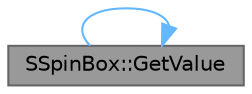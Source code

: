 digraph "SSpinBox::GetValue"
{
 // INTERACTIVE_SVG=YES
 // LATEX_PDF_SIZE
  bgcolor="transparent";
  edge [fontname=Helvetica,fontsize=10,labelfontname=Helvetica,labelfontsize=10];
  node [fontname=Helvetica,fontsize=10,shape=box,height=0.2,width=0.4];
  rankdir="LR";
  Node1 [id="Node000001",label="SSpinBox::GetValue",height=0.2,width=0.4,color="gray40", fillcolor="grey60", style="filled", fontcolor="black",tooltip="See the Value attribute."];
  Node1 -> Node1 [id="edge1_Node000001_Node000001",color="steelblue1",style="solid",tooltip=" "];
}
